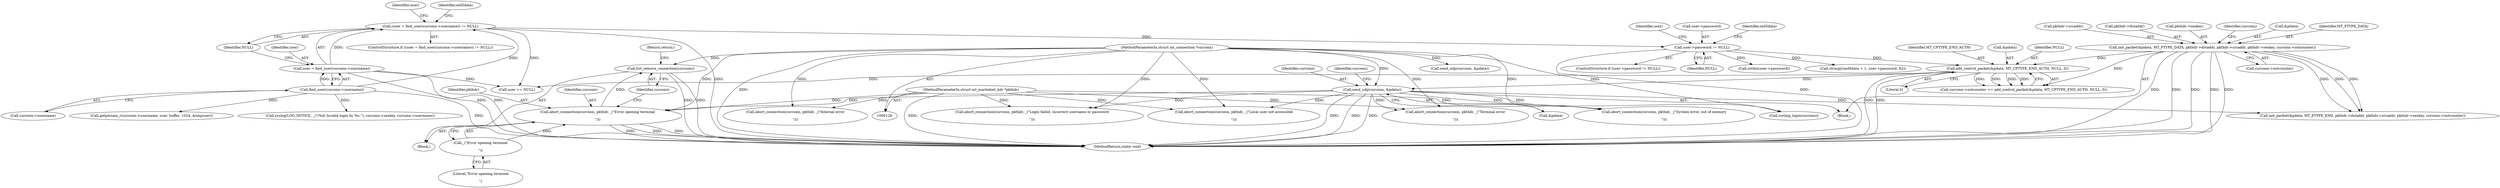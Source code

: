 digraph "0_MAC-Telnet_b69d11727d4f0f8cf719c79e3fb700f55ca03e9a_2@API" {
"1000463" [label="(Call,list_remove_connection(curconn))"];
"1000458" [label="(Call,abort_connection(curconn, pkthdr, _(\"Error opening terminal\r\n\")))"];
"1000250" [label="(Call,send_udp(curconn, &pdata))"];
"1000127" [label="(MethodParameterIn,struct mt_connection *curconn)"];
"1000244" [label="(Call,add_control_packet(&pdata, MT_CPTYPE_END_AUTH, NULL, 0))"];
"1000224" [label="(Call,init_packet(&pdata, MT_PTYPE_DATA, pkthdr->dstaddr, pkthdr->srcaddr, pkthdr->seskey, curconn->outcounter))"];
"1000156" [label="(Call,user->password != NULL)"];
"1000137" [label="(Call,(user = find_user(curconn->username)) != NULL)"];
"1000138" [label="(Call,user = find_user(curconn->username))"];
"1000140" [label="(Call,find_user(curconn->username))"];
"1000128" [label="(MethodParameterIn,struct mt_mactelnet_hdr *pkthdr)"];
"1000461" [label="(Call,_(\"Error opening terminal\r\n\"))"];
"1000249" [label="(Literal,0)"];
"1000265" [label="(Identifier,user)"];
"1000418" [label="(Call,abort_connection(curconn, pkthdr, _(\"Local user not accessible\r\n\")))"];
"1000463" [label="(Call,list_remove_connection(curconn))"];
"1000247" [label="(Identifier,MT_CPTYPE_END_AUTH)"];
"1000138" [label="(Call,user = find_user(curconn->username))"];
"1000244" [label="(Call,add_control_packet(&pdata, MT_CPTYPE_END_AUTH, NULL, 0))"];
"1000145" [label="(Block,)"];
"1000461" [label="(Call,_(\"Error opening terminal\r\n\"))"];
"1000464" [label="(Identifier,curconn)"];
"1000465" [label="(Return,return;)"];
"1000237" [label="(Call,curconn->outcounter)"];
"1000242" [label="(Identifier,curconn)"];
"1000264" [label="(Call,user == NULL)"];
"1000630" [label="(Call,init_packet(&pdata, MT_PTYPE_END, pkthdr->dstaddr, pkthdr->srcaddr, pkthdr->seskey, curconn->outcounter))"];
"1000251" [label="(Identifier,curconn)"];
"1000157" [label="(Call,user->password)"];
"1000595" [label="(Call,abort_connection(curconn, pkthdr, _(\"Internal error\r\n\")))"];
"1000286" [label="(Call,abort_connection(curconn, pkthdr, _(\"Login failed, incorrect username or password\r\n\")))"];
"1000136" [label="(ControlStructure,if ((user = find_user(curconn->username)) != NULL))"];
"1000144" [label="(Identifier,NULL)"];
"1000166" [label="(Call,strlen(user->password))"];
"1000225" [label="(Call,&pdata)"];
"1000127" [label="(MethodParameterIn,struct mt_connection *curconn)"];
"1000693" [label="(MethodReturn,static void)"];
"1000240" [label="(Call,curconn->outcounter += add_control_packet(&pdata, MT_CPTYPE_END_AUTH, NULL, 0))"];
"1000141" [label="(Call,curconn->username)"];
"1000276" [label="(Call,syslog(LOG_NOTICE, _(\"(%d) Invalid login by %s.\"), curconn->seskey, curconn->username))"];
"1000137" [label="(Call,(user = find_user(curconn->username)) != NULL)"];
"1000156" [label="(Call,user->password != NULL)"];
"1000257" [label="(Identifier,curconn)"];
"1000389" [label="(Call,abort_connection(curconn, pkthdr, _(\"System error, out of memory\r\n\")))"];
"1000459" [label="(Identifier,curconn)"];
"1000227" [label="(Identifier,MT_PTYPE_DATA)"];
"1000450" [label="(Block,)"];
"1000128" [label="(MethodParameterIn,struct mt_mactelnet_hdr *pkthdr)"];
"1000224" [label="(Call,init_packet(&pdata, MT_PTYPE_DATA, pkthdr->dstaddr, pkthdr->srcaddr, pkthdr->seskey, curconn->outcounter))"];
"1000231" [label="(Call,pkthdr->srcaddr)"];
"1000172" [label="(Identifier,md5data)"];
"1000175" [label="(Call,strncpy(md5data + 1, user->password, 82))"];
"1000228" [label="(Call,pkthdr->dstaddr)"];
"1000458" [label="(Call,abort_connection(curconn, pkthdr, _(\"Error opening terminal\r\n\")))"];
"1000337" [label="(Call,abort_connection(curconn, pkthdr, _(\"Terminal error\r\n\")))"];
"1000252" [label="(Call,&pdata)"];
"1000245" [label="(Call,&pdata)"];
"1000234" [label="(Call,pkthdr->seskey)"];
"1000646" [label="(Call,send_udp(curconn, &pdata))"];
"1000250" [label="(Call,send_udp(curconn, &pdata))"];
"1000155" [label="(ControlStructure,if (user->password != NULL))"];
"1000148" [label="(Identifier,md5data)"];
"1000139" [label="(Identifier,user)"];
"1000164" [label="(Identifier,user)"];
"1000248" [label="(Identifier,NULL)"];
"1000160" [label="(Identifier,NULL)"];
"1000460" [label="(Identifier,pkthdr)"];
"1000397" [label="(Call,getpwnam_r(curconn->username, user, buffer, 1024, &tmpuser))"];
"1000462" [label="(Literal,\"Error opening terminal\r\n\")"];
"1000474" [label="(Call,uwtmp_login(curconn))"];
"1000140" [label="(Call,find_user(curconn->username))"];
"1000463" -> "1000450"  [label="AST: "];
"1000463" -> "1000464"  [label="CFG: "];
"1000464" -> "1000463"  [label="AST: "];
"1000465" -> "1000463"  [label="CFG: "];
"1000463" -> "1000693"  [label="DDG: "];
"1000463" -> "1000693"  [label="DDG: "];
"1000458" -> "1000463"  [label="DDG: "];
"1000127" -> "1000463"  [label="DDG: "];
"1000458" -> "1000450"  [label="AST: "];
"1000458" -> "1000461"  [label="CFG: "];
"1000459" -> "1000458"  [label="AST: "];
"1000460" -> "1000458"  [label="AST: "];
"1000461" -> "1000458"  [label="AST: "];
"1000464" -> "1000458"  [label="CFG: "];
"1000458" -> "1000693"  [label="DDG: "];
"1000458" -> "1000693"  [label="DDG: "];
"1000458" -> "1000693"  [label="DDG: "];
"1000250" -> "1000458"  [label="DDG: "];
"1000127" -> "1000458"  [label="DDG: "];
"1000128" -> "1000458"  [label="DDG: "];
"1000461" -> "1000458"  [label="DDG: "];
"1000250" -> "1000145"  [label="AST: "];
"1000250" -> "1000252"  [label="CFG: "];
"1000251" -> "1000250"  [label="AST: "];
"1000252" -> "1000250"  [label="AST: "];
"1000257" -> "1000250"  [label="CFG: "];
"1000250" -> "1000693"  [label="DDG: "];
"1000250" -> "1000693"  [label="DDG: "];
"1000250" -> "1000693"  [label="DDG: "];
"1000127" -> "1000250"  [label="DDG: "];
"1000244" -> "1000250"  [label="DDG: "];
"1000250" -> "1000286"  [label="DDG: "];
"1000250" -> "1000337"  [label="DDG: "];
"1000250" -> "1000389"  [label="DDG: "];
"1000250" -> "1000418"  [label="DDG: "];
"1000250" -> "1000474"  [label="DDG: "];
"1000250" -> "1000630"  [label="DDG: "];
"1000127" -> "1000126"  [label="AST: "];
"1000127" -> "1000693"  [label="DDG: "];
"1000127" -> "1000286"  [label="DDG: "];
"1000127" -> "1000337"  [label="DDG: "];
"1000127" -> "1000389"  [label="DDG: "];
"1000127" -> "1000418"  [label="DDG: "];
"1000127" -> "1000474"  [label="DDG: "];
"1000127" -> "1000595"  [label="DDG: "];
"1000127" -> "1000646"  [label="DDG: "];
"1000244" -> "1000240"  [label="AST: "];
"1000244" -> "1000249"  [label="CFG: "];
"1000245" -> "1000244"  [label="AST: "];
"1000247" -> "1000244"  [label="AST: "];
"1000248" -> "1000244"  [label="AST: "];
"1000249" -> "1000244"  [label="AST: "];
"1000240" -> "1000244"  [label="CFG: "];
"1000244" -> "1000693"  [label="DDG: "];
"1000244" -> "1000693"  [label="DDG: "];
"1000244" -> "1000240"  [label="DDG: "];
"1000244" -> "1000240"  [label="DDG: "];
"1000244" -> "1000240"  [label="DDG: "];
"1000244" -> "1000240"  [label="DDG: "];
"1000224" -> "1000244"  [label="DDG: "];
"1000156" -> "1000244"  [label="DDG: "];
"1000244" -> "1000264"  [label="DDG: "];
"1000224" -> "1000145"  [label="AST: "];
"1000224" -> "1000237"  [label="CFG: "];
"1000225" -> "1000224"  [label="AST: "];
"1000227" -> "1000224"  [label="AST: "];
"1000228" -> "1000224"  [label="AST: "];
"1000231" -> "1000224"  [label="AST: "];
"1000234" -> "1000224"  [label="AST: "];
"1000237" -> "1000224"  [label="AST: "];
"1000242" -> "1000224"  [label="CFG: "];
"1000224" -> "1000693"  [label="DDG: "];
"1000224" -> "1000693"  [label="DDG: "];
"1000224" -> "1000693"  [label="DDG: "];
"1000224" -> "1000693"  [label="DDG: "];
"1000224" -> "1000693"  [label="DDG: "];
"1000224" -> "1000240"  [label="DDG: "];
"1000224" -> "1000630"  [label="DDG: "];
"1000224" -> "1000630"  [label="DDG: "];
"1000224" -> "1000630"  [label="DDG: "];
"1000156" -> "1000155"  [label="AST: "];
"1000156" -> "1000160"  [label="CFG: "];
"1000157" -> "1000156"  [label="AST: "];
"1000160" -> "1000156"  [label="AST: "];
"1000164" -> "1000156"  [label="CFG: "];
"1000172" -> "1000156"  [label="CFG: "];
"1000156" -> "1000693"  [label="DDG: "];
"1000137" -> "1000156"  [label="DDG: "];
"1000156" -> "1000166"  [label="DDG: "];
"1000156" -> "1000175"  [label="DDG: "];
"1000137" -> "1000136"  [label="AST: "];
"1000137" -> "1000144"  [label="CFG: "];
"1000138" -> "1000137"  [label="AST: "];
"1000144" -> "1000137"  [label="AST: "];
"1000148" -> "1000137"  [label="CFG: "];
"1000265" -> "1000137"  [label="CFG: "];
"1000137" -> "1000693"  [label="DDG: "];
"1000138" -> "1000137"  [label="DDG: "];
"1000140" -> "1000137"  [label="DDG: "];
"1000137" -> "1000264"  [label="DDG: "];
"1000138" -> "1000140"  [label="CFG: "];
"1000139" -> "1000138"  [label="AST: "];
"1000140" -> "1000138"  [label="AST: "];
"1000144" -> "1000138"  [label="CFG: "];
"1000138" -> "1000693"  [label="DDG: "];
"1000138" -> "1000693"  [label="DDG: "];
"1000140" -> "1000138"  [label="DDG: "];
"1000138" -> "1000264"  [label="DDG: "];
"1000140" -> "1000141"  [label="CFG: "];
"1000141" -> "1000140"  [label="AST: "];
"1000140" -> "1000693"  [label="DDG: "];
"1000140" -> "1000276"  [label="DDG: "];
"1000140" -> "1000397"  [label="DDG: "];
"1000128" -> "1000126"  [label="AST: "];
"1000128" -> "1000693"  [label="DDG: "];
"1000128" -> "1000286"  [label="DDG: "];
"1000128" -> "1000337"  [label="DDG: "];
"1000128" -> "1000389"  [label="DDG: "];
"1000128" -> "1000418"  [label="DDG: "];
"1000128" -> "1000595"  [label="DDG: "];
"1000461" -> "1000462"  [label="CFG: "];
"1000462" -> "1000461"  [label="AST: "];
}
